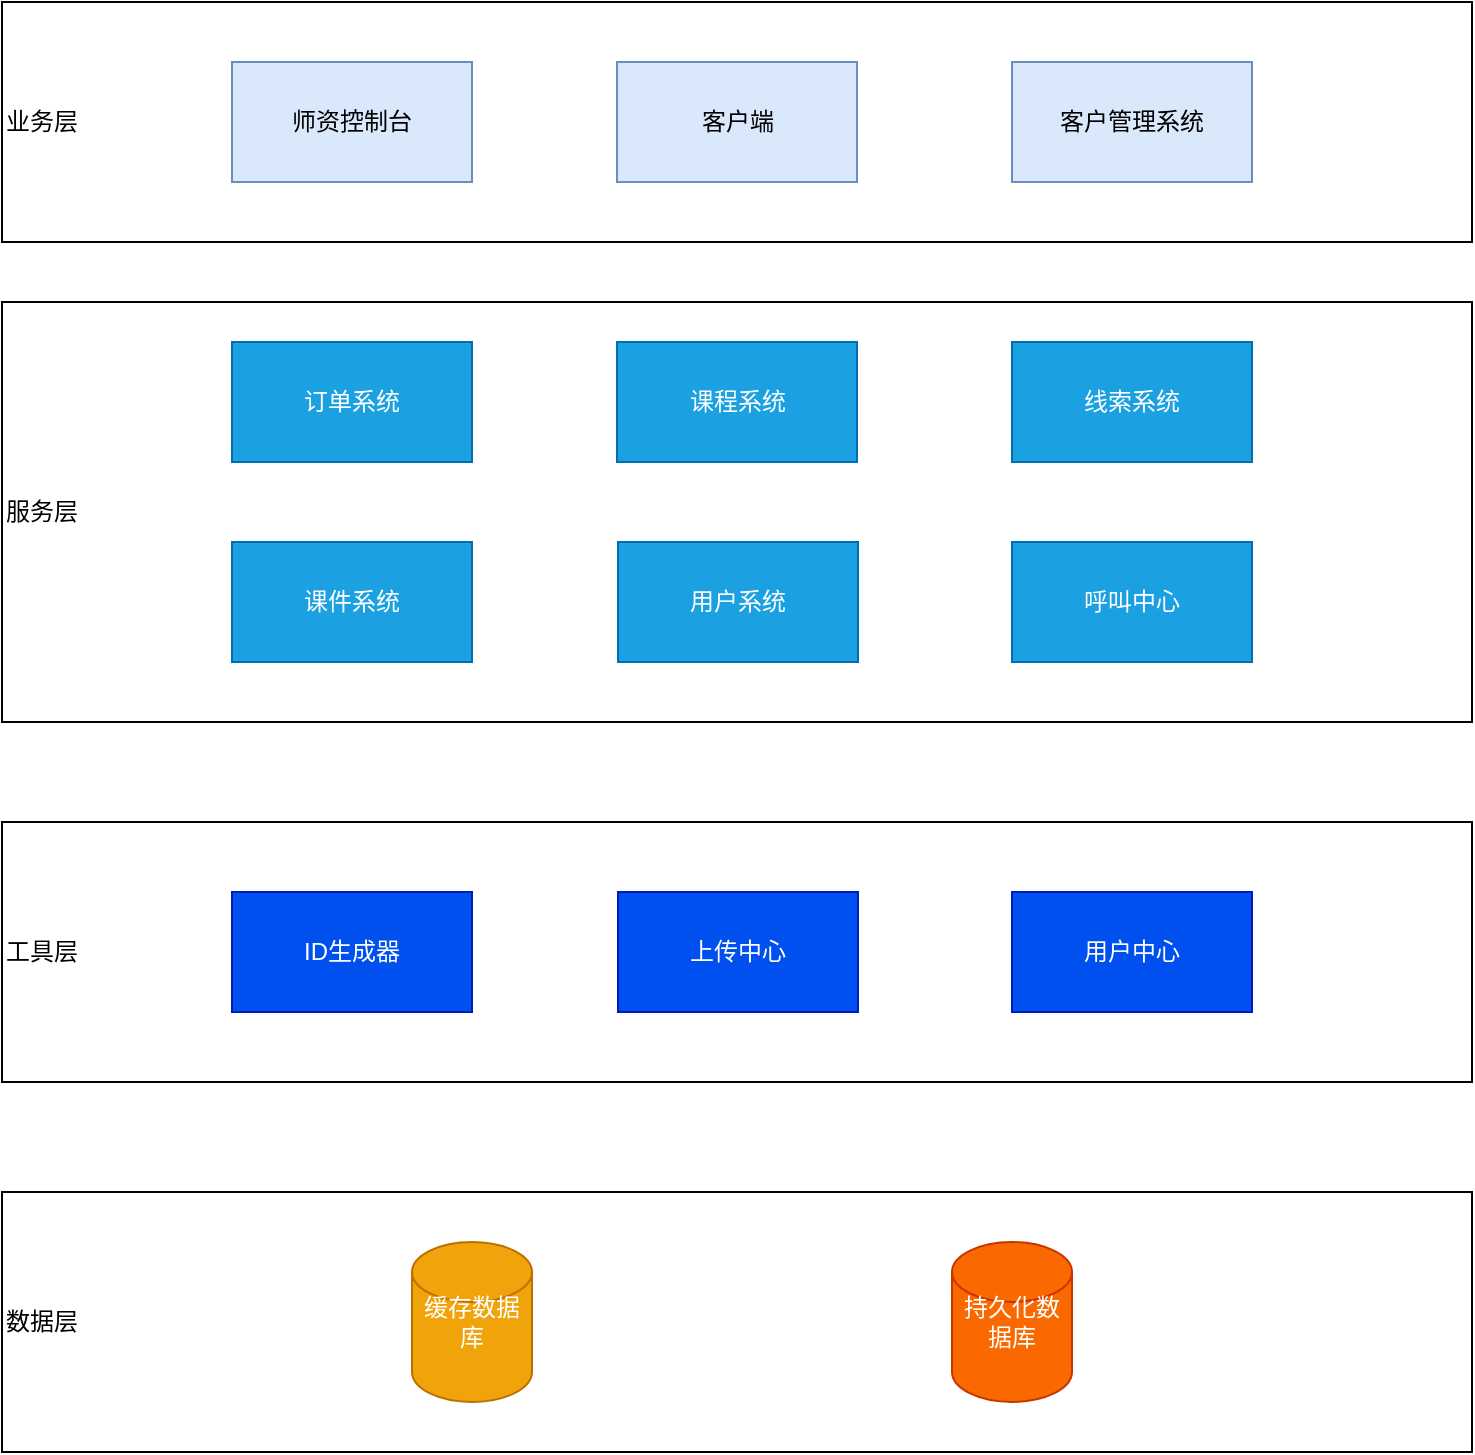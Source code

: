 <mxfile version="13.5.4" type="github">
  <diagram id="t2WeRJ2NiucYAuh_uGB4" name="Page-1">
    <mxGraphModel dx="2386" dy="1205" grid="1" gridSize="10" guides="1" tooltips="1" connect="1" arrows="1" fold="1" page="1" pageScale="1" pageWidth="827" pageHeight="1169" math="0" shadow="0">
      <root>
        <mxCell id="0" />
        <mxCell id="1" parent="0" />
        <mxCell id="r5aAe8u6us0Vha-qnK1v-1" value="业务层" style="rounded=0;whiteSpace=wrap;html=1;align=left;" vertex="1" parent="1">
          <mxGeometry x="46" y="140" width="735" height="120" as="geometry" />
        </mxCell>
        <mxCell id="r5aAe8u6us0Vha-qnK1v-2" value="客户管理系统" style="rounded=0;whiteSpace=wrap;html=1;fillColor=#dae8fc;strokeColor=#6c8ebf;" vertex="1" parent="1">
          <mxGeometry x="551" y="170" width="120" height="60" as="geometry" />
        </mxCell>
        <mxCell id="r5aAe8u6us0Vha-qnK1v-3" value="师资控制台" style="rounded=0;whiteSpace=wrap;html=1;fillColor=#dae8fc;strokeColor=#6c8ebf;" vertex="1" parent="1">
          <mxGeometry x="161" y="170" width="120" height="60" as="geometry" />
        </mxCell>
        <mxCell id="r5aAe8u6us0Vha-qnK1v-4" value="服务层" style="rounded=0;whiteSpace=wrap;html=1;align=left;" vertex="1" parent="1">
          <mxGeometry x="46" y="290" width="735" height="210" as="geometry" />
        </mxCell>
        <mxCell id="r5aAe8u6us0Vha-qnK1v-5" value="订单系统" style="rounded=0;whiteSpace=wrap;html=1;fillColor=#1ba1e2;strokeColor=#006EAF;fontColor=#ffffff;" vertex="1" parent="1">
          <mxGeometry x="161" y="310" width="120" height="60" as="geometry" />
        </mxCell>
        <mxCell id="r5aAe8u6us0Vha-qnK1v-6" value="用户系统" style="rounded=0;whiteSpace=wrap;html=1;fillColor=#1ba1e2;strokeColor=#006EAF;fontColor=#ffffff;" vertex="1" parent="1">
          <mxGeometry x="354" y="410" width="120" height="60" as="geometry" />
        </mxCell>
        <mxCell id="r5aAe8u6us0Vha-qnK1v-7" value="课程系统" style="rounded=0;whiteSpace=wrap;html=1;fillColor=#1ba1e2;strokeColor=#006EAF;fontColor=#ffffff;" vertex="1" parent="1">
          <mxGeometry x="353.5" y="310" width="120" height="60" as="geometry" />
        </mxCell>
        <mxCell id="r5aAe8u6us0Vha-qnK1v-8" value="线索系统" style="rounded=0;whiteSpace=wrap;html=1;fillColor=#1ba1e2;strokeColor=#006EAF;fontColor=#ffffff;" vertex="1" parent="1">
          <mxGeometry x="551" y="310" width="120" height="60" as="geometry" />
        </mxCell>
        <mxCell id="r5aAe8u6us0Vha-qnK1v-9" value="呼叫中心" style="rounded=0;whiteSpace=wrap;html=1;fillColor=#1ba1e2;strokeColor=#006EAF;fontColor=#ffffff;" vertex="1" parent="1">
          <mxGeometry x="551" y="410" width="120" height="60" as="geometry" />
        </mxCell>
        <mxCell id="r5aAe8u6us0Vha-qnK1v-12" value="数据层" style="rounded=0;whiteSpace=wrap;html=1;align=left;" vertex="1" parent="1">
          <mxGeometry x="46" y="735" width="735" height="130" as="geometry" />
        </mxCell>
        <mxCell id="r5aAe8u6us0Vha-qnK1v-13" value="缓存数据库" style="shape=cylinder2;whiteSpace=wrap;html=1;boundedLbl=1;backgroundOutline=1;size=15;fillColor=#f0a30a;strokeColor=#BD7000;fontColor=#ffffff;" vertex="1" parent="1">
          <mxGeometry x="251" y="760" width="60" height="80" as="geometry" />
        </mxCell>
        <mxCell id="r5aAe8u6us0Vha-qnK1v-14" value="持久化数据库" style="shape=cylinder2;whiteSpace=wrap;html=1;boundedLbl=1;backgroundOutline=1;size=15;fillColor=#fa6800;strokeColor=#C73500;fontColor=#ffffff;" vertex="1" parent="1">
          <mxGeometry x="521" y="760" width="60" height="80" as="geometry" />
        </mxCell>
        <mxCell id="r5aAe8u6us0Vha-qnK1v-15" value="客户端" style="rounded=0;whiteSpace=wrap;html=1;fillColor=#dae8fc;strokeColor=#6c8ebf;" vertex="1" parent="1">
          <mxGeometry x="353.5" y="170" width="120" height="60" as="geometry" />
        </mxCell>
        <mxCell id="r5aAe8u6us0Vha-qnK1v-16" value="工具层" style="rounded=0;whiteSpace=wrap;html=1;align=left;" vertex="1" parent="1">
          <mxGeometry x="46" y="550" width="735" height="130" as="geometry" />
        </mxCell>
        <mxCell id="r5aAe8u6us0Vha-qnK1v-18" value="ID生成器" style="rounded=0;whiteSpace=wrap;html=1;fillColor=#0050ef;strokeColor=#001DBC;fontColor=#ffffff;" vertex="1" parent="1">
          <mxGeometry x="161" y="585" width="120" height="60" as="geometry" />
        </mxCell>
        <mxCell id="r5aAe8u6us0Vha-qnK1v-19" value="上传中心" style="rounded=0;whiteSpace=wrap;html=1;fillColor=#0050ef;strokeColor=#001DBC;fontColor=#ffffff;" vertex="1" parent="1">
          <mxGeometry x="354" y="585" width="120" height="60" as="geometry" />
        </mxCell>
        <mxCell id="r5aAe8u6us0Vha-qnK1v-20" value="用户中心" style="rounded=0;whiteSpace=wrap;html=1;fillColor=#0050ef;strokeColor=#001DBC;fontColor=#ffffff;" vertex="1" parent="1">
          <mxGeometry x="551" y="585" width="120" height="60" as="geometry" />
        </mxCell>
        <mxCell id="r5aAe8u6us0Vha-qnK1v-21" value="课件系统" style="rounded=0;whiteSpace=wrap;html=1;fillColor=#1ba1e2;strokeColor=#006EAF;fontColor=#ffffff;" vertex="1" parent="1">
          <mxGeometry x="161" y="410" width="120" height="60" as="geometry" />
        </mxCell>
      </root>
    </mxGraphModel>
  </diagram>
</mxfile>
